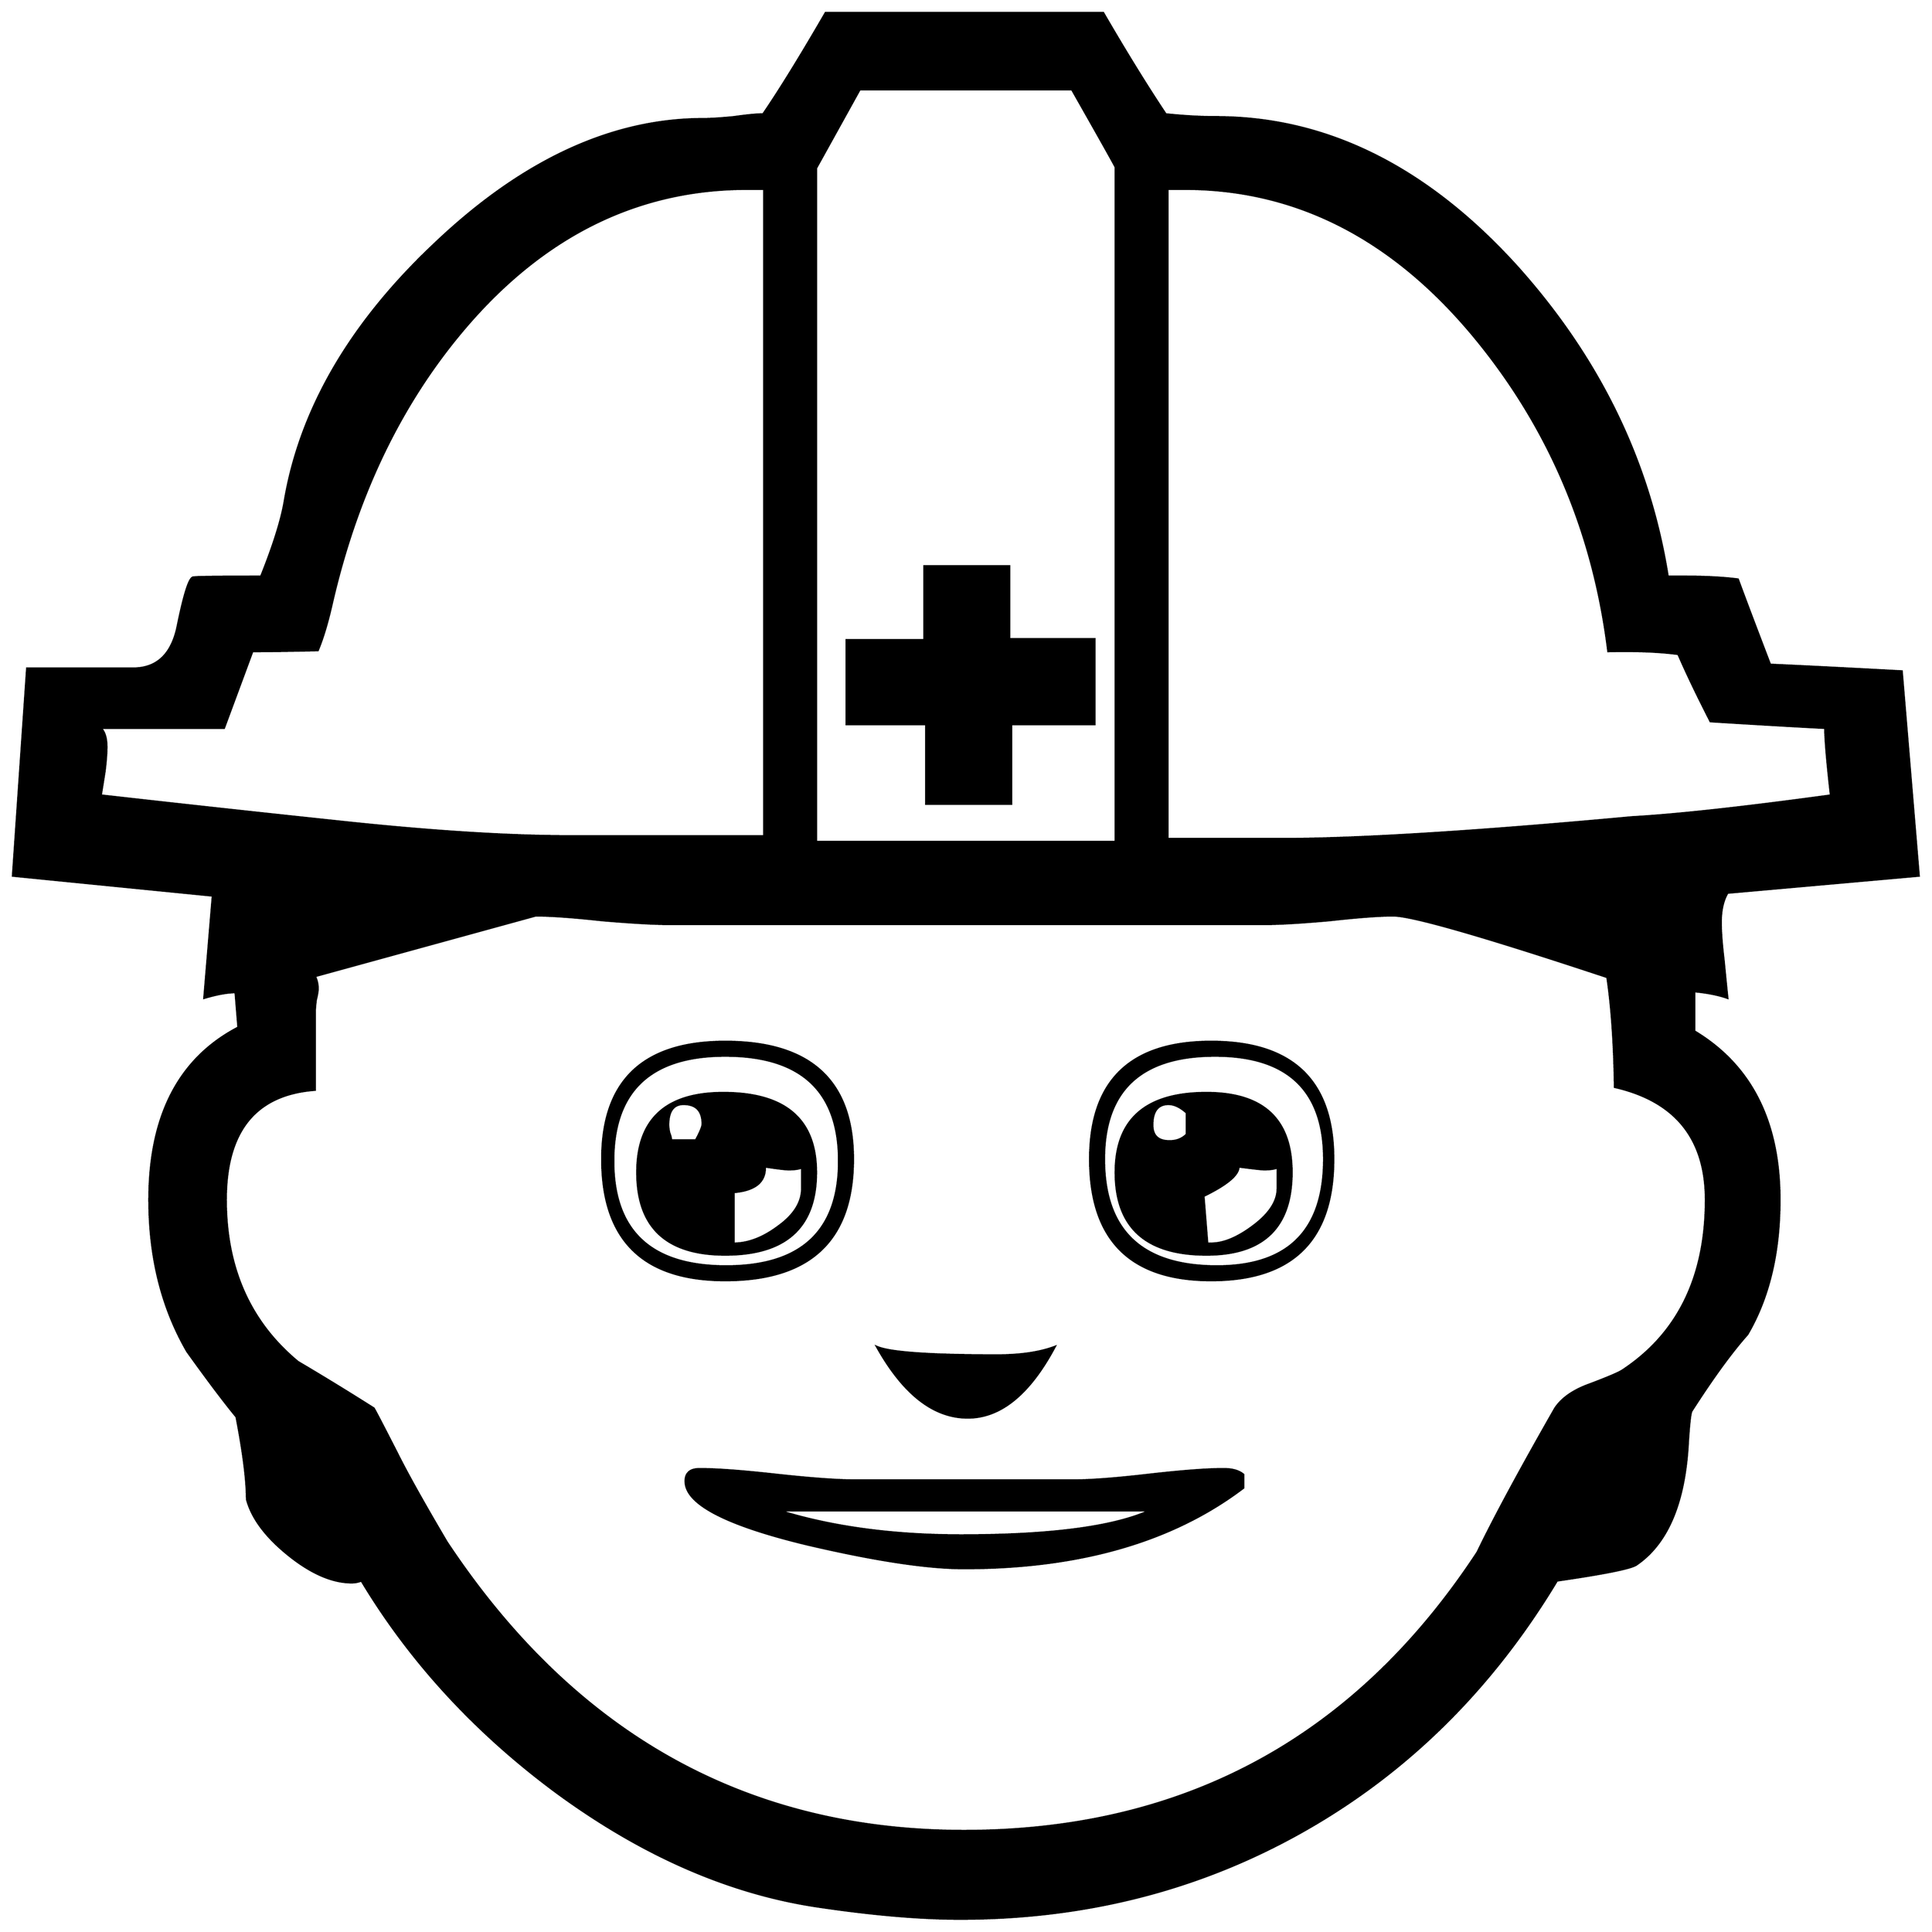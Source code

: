 


\begin{tikzpicture}[y=0.80pt, x=0.80pt, yscale=-1.0, xscale=1.0, inner sep=0pt, outer sep=0pt]
\begin{scope}[shift={(100.0,1703.0)},nonzero rule]
  \path[draw=.,fill=.,line width=1.600pt] (2030.0,-674.0) --
    (1828.0,-656.0) .. controls (1823.333,-648.0) and
    (1821.0,-637.667) .. (1821.0,-625.0) .. controls
    (1821.0,-615.0) and (1822.0,-601.667) .. (1824.0,-585.0) ..
    controls (1826.0,-564.333) and (1827.333,-551.0) ..
    (1828.0,-545.0) .. controls (1818.667,-548.333) and
    (1807.0,-550.667) .. (1793.0,-552.0) -- (1793.0,-510.0) ..
    controls (1853.0,-474.0) and (1883.0,-414.667) ..
    (1883.0,-332.0) .. controls (1883.0,-276.0) and
    (1871.667,-228.667) .. (1849.0,-190.0) .. controls
    (1832.333,-171.333) and (1812.667,-144.333) .. (1790.0,-109.0) ..
    controls (1788.667,-106.333) and (1787.333,-93.667) ..
    (1786.0,-71.0) .. controls (1782.0,-10.333) and (1764.0,31.0)
    .. (1732.0,53.0) .. controls (1726.667,57.0) and (1698.667,62.667)
    .. (1648.0,70.0) .. controls (1579.333,184.0) and
    (1490.333,272.0) .. (1381.0,334.0) .. controls (1271.667,396.0)
    and (1150.667,427.0) .. (1018.0,427.0) .. controls
    (975.333,427.0) and (925.0,422.667) .. (867.0,414.0) .. controls
    (773.667,400.0) and (681.667,359.667) .. (591.0,293.0) .. controls
    (505.667,229.667) and (437.333,155.333) .. (386.0,70.0) .. controls
    (382.667,71.333) and (379.333,72.0) .. (376.0,72.0) .. controls
    (355.333,72.0) and (333.0,62.333) .. (309.0,43.0) .. controls
    (285.0,23.667) and (270.333,4.0) .. (265.0,-16.0) .. controls
    (265.0,-36.0) and (261.333,-65.0) .. (254.0,-103.0) ..
    controls (241.333,-118.333) and (224.0,-141.333) .. (202.0,-172.0)
    .. controls (175.333,-218.0) and (162.0,-271.333) ..
    (162.0,-332.0) .. controls (162.0,-420.667) and (193.333,-481.333)
    .. (256.0,-514.0) -- (253.0,-551.0) .. controls
    (244.333,-551.0) and (233.333,-549.0) .. (220.0,-545.0) --
    (229.0,-653.0) -- (18.0,-674.0) -- (33.0,-893.0) --
    (145.0,-893.0) .. controls (170.333,-893.0) and (186.0,-908.0)
    .. (192.0,-938.0) .. controls (198.667,-970.667) and
    (204.0,-987.667) .. (208.0,-989.0) .. controls (209.333,-989.667)
    and (233.333,-990.0) .. (280.0,-990.0) .. controls
    (293.333,-1023.333) and (301.667,-1050.0) .. (305.0,-1070.0) ..
    controls (321.667,-1167.333) and (374.667,-1258.0) ..
    (464.0,-1342.0) .. controls (556.0,-1429.333) and
    (650.333,-1473.0) .. (747.0,-1473.0) .. controls
    (754.333,-1473.0) and (765.0,-1473.667) .. (779.0,-1475.0) ..
    controls (793.0,-1477.0) and (803.333,-1478.0) ..
    (810.0,-1478.0) .. controls (827.333,-1503.333) and
    (849.333,-1539.0) .. (876.0,-1585.0) -- (1169.0,-1585.0) ..
    controls (1193.0,-1543.667) and (1215.0,-1508.0) ..
    (1235.0,-1478.0) .. controls (1254.333,-1476.0) and
    (1272.0,-1475.0) .. (1288.0,-1475.0) .. controls
    (1404.667,-1475.0) and (1510.667,-1422.333) .. (1606.0,-1317.0) ..
    controls (1692.667,-1220.333) and (1745.667,-1111.333) ..
    (1765.0,-990.0) -- (1782.0,-990.0) .. controls
    (1804.667,-990.0) and (1823.667,-989.0) .. (1839.0,-987.0) ..
    controls (1846.333,-967.0) and (1857.667,-937.0) ..
    (1873.0,-897.0) .. controls (1903.667,-895.667) and
    (1950.0,-893.333) .. (2012.0,-890.0) -- (2030.0,-674.0) --
    cycle(1937.0,-759.0) .. controls (1933.0,-794.333) and
    (1931.0,-818.0) .. (1931.0,-830.0) .. controls
    (1904.333,-831.333) and (1864.0,-833.667) .. (1810.0,-837.0) ..
    controls (1796.0,-864.333) and (1784.667,-888.0) ..
    (1776.0,-908.0) .. controls (1756.667,-910.667) and
    (1732.0,-911.667) .. (1702.0,-911.0) .. controls
    (1686.667,-1035.667) and (1640.333,-1145.333) .. (1563.0,-1240.0) ..
    controls (1476.333,-1346.0) and (1373.667,-1399.0) ..
    (1255.0,-1399.0) -- (1237.0,-1399.0) -- (1237.0,-713.0) --
    (1355.0,-713.0) .. controls (1437.0,-713.0) and
    (1561.0,-720.667) .. (1727.0,-736.0) .. controls
    (1774.333,-738.667) and (1844.333,-746.333) .. (1937.0,-759.0) --
    cycle(1182.0,-710.0) -- (1182.0,-1422.0) .. controls
    (1182.0,-1422.667) and (1166.667,-1450.0) .. (1136.0,-1504.0) --
    (912.0,-1504.0) .. controls (881.333,-1448.667) and
    (866.0,-1421.0) .. (866.0,-1421.0) -- (866.0,-710.0) --
    (1182.0,-710.0) -- cycle(811.0,-716.0) -- (811.0,-1399.0) --
    (793.0,-1399.0) .. controls (681.0,-1399.0) and
    (584.0,-1352.667) .. (502.0,-1260.0) .. controls
    (431.333,-1180.0) and (382.333,-1080.667) .. (355.0,-962.0) ..
    controls (350.333,-941.333) and (345.333,-924.667) .. (340.0,-912.0)
    .. controls (310.667,-911.333) and (287.667,-911.0) ..
    (271.0,-911.0) -- (241.0,-830.0) -- (111.0,-830.0) ..
    controls (115.0,-826.0) and (117.0,-819.333) .. (117.0,-810.0)
    .. controls (117.0,-803.333) and (116.333,-794.667) ..
    (115.0,-784.0) .. controls (113.0,-771.333) and (111.667,-763.0)
    .. (111.0,-759.0) .. controls (193.667,-749.667) and
    (276.0,-740.667) .. (358.0,-732.0) .. controls (456.667,-721.333)
    and (539.333,-716.0) .. (606.0,-716.0) -- (811.0,-716.0) --
    cycle(1805.0,-332.0) .. controls (1805.0,-396.667) and
    (1773.0,-436.333) .. (1709.0,-451.0) .. controls
    (1708.333,-497.0) and (1705.667,-535.667) .. (1701.0,-567.0) ..
    controls (1570.333,-610.333) and (1495.0,-632.0) ..
    (1475.0,-632.0) .. controls (1460.333,-632.0) and
    (1438.0,-630.333) .. (1408.0,-627.0) .. controls
    (1378.0,-624.333) and (1355.333,-623.0) .. (1340.0,-623.0) --
    (711.0,-623.0) .. controls (695.0,-623.0) and (671.333,-624.333)
    .. (640.0,-627.0) .. controls (609.333,-630.333) and
    (586.0,-632.0) .. (570.0,-632.0) .. controls (570.0,-632.0)
    and (492.333,-610.667) .. (337.0,-568.0) .. controls
    (339.0,-564.0) and (340.0,-559.667) .. (340.0,-555.0) ..
    controls (340.0,-552.333) and (339.333,-548.333) .. (338.0,-543.0)
    .. controls (337.333,-537.667) and (337.0,-533.667) ..
    (337.0,-531.0) -- (337.0,-448.0) .. controls (274.333,-443.333)
    and (243.0,-404.667) .. (243.0,-332.0) .. controls
    (243.0,-260.0) and (268.333,-203.0) .. (319.0,-161.0) ..
    controls (345.0,-145.667) and (371.667,-129.333) .. (399.0,-112.0)
    .. controls (400.333,-110.0) and (408.667,-94.0) ..
    (424.0,-64.0) .. controls (434.667,-42.667) and (452.0,-11.667) ..
    (476.0,29.0) .. controls (610.667,232.333) and (792.667,334.0) ..
    (1022.0,334.0) .. controls (1254.667,334.0) and (1435.333,236.0)
    .. (1564.0,40.0) .. controls (1581.333,4.0) and (1608.667,-46.667)
    .. (1646.0,-112.0) .. controls (1652.667,-122.0) and
    (1663.667,-130.0) .. (1679.0,-136.0) .. controls
    (1700.333,-144.0) and (1713.0,-149.333) .. (1717.0,-152.0) ..
    controls (1775.667,-190.667) and (1805.0,-250.667) ..
    (1805.0,-332.0) -- cycle(1160.0,-834.0) -- (1072.0,-834.0)
    -- (1072.0,-750.0) -- (982.0,-750.0) -- (982.0,-834.0) --
    (898.0,-834.0) -- (898.0,-923.0) -- (980.0,-923.0) --
    (980.0,-1001.0) -- (1070.0,-1001.0) -- (1070.0,-924.0) --
    (1160.0,-924.0) -- (1160.0,-834.0) -- cycle(1412.0,-375.0)
    .. controls (1412.0,-289.667) and (1369.0,-247.0) ..
    (1283.0,-247.0) .. controls (1197.667,-247.0) and
    (1155.0,-289.667) .. (1155.0,-375.0) .. controls
    (1155.0,-457.667) and (1197.667,-499.0) .. (1283.0,-499.0) ..
    controls (1369.0,-499.0) and (1412.0,-457.667) ..
    (1412.0,-375.0) -- cycle(1118.0,-177.0) .. controls
    (1091.333,-127.0) and (1060.667,-102.0) .. (1026.0,-102.0) ..
    controls (990.0,-102.0) and (958.0,-127.0) .. (930.0,-177.0)
    .. controls (943.333,-171.0) and (985.667,-168.0) ..
    (1057.0,-168.0) .. controls (1081.667,-168.0) and
    (1102.0,-171.0) .. (1118.0,-177.0) -- cycle(905.0,-375.0) ..
    controls (905.0,-289.667) and (860.0,-247.0) .. (770.0,-247.0)
    .. controls (683.333,-247.0) and (640.0,-289.667) ..
    (640.0,-375.0) .. controls (640.0,-457.667) and (683.333,-499.0)
    .. (770.0,-499.0) .. controls (860.0,-499.0) and
    (905.0,-457.667) .. (905.0,-375.0) -- cycle(1317.0,-28.0) ..
    controls (1242.333,28.667) and (1144.0,57.0) .. (1022.0,57.0) ..
    controls (983.333,57.0) and (928.333,48.667) .. (857.0,32.0) ..
    controls (771.0,11.333) and (728.0,-11.0) .. (728.0,-35.0) ..
    controls (728.0,-43.667) and (733.0,-48.0) .. (743.0,-48.0) ..
    controls (761.0,-48.0) and (788.0,-46.0) .. (824.0,-42.0) ..
    controls (860.667,-38.0) and (888.333,-36.0) .. (907.0,-36.0) --
    (1138.0,-36.0) .. controls (1156.0,-36.0) and (1182.333,-38.0)
    .. (1217.0,-42.0) .. controls (1252.333,-46.0) and
    (1278.667,-48.0) .. (1296.0,-48.0) .. controls (1305.333,-48.0)
    and (1312.333,-46.0) .. (1317.0,-42.0) -- (1317.0,-28.0) --
    cycle(1402.0,-375.0) .. controls (1402.0,-447.667) and
    (1363.667,-484.0) .. (1287.0,-484.0) .. controls
    (1209.0,-484.0) and (1170.0,-447.667) .. (1170.0,-375.0) ..
    controls (1170.0,-299.667) and (1209.667,-262.0) ..
    (1289.0,-262.0) .. controls (1364.333,-262.0) and
    (1402.0,-299.667) .. (1402.0,-375.0) -- cycle(890.0,-373.0) ..
    controls (890.0,-447.0) and (850.0,-484.0) .. (770.0,-484.0)
    .. controls (691.333,-484.0) and (652.0,-447.0) ..
    (652.0,-373.0) .. controls (652.0,-299.0) and (691.667,-262.0)
    .. (771.0,-262.0) .. controls (850.333,-262.0) and
    (890.0,-299.0) .. (890.0,-373.0) -- cycle(1218.0,-4.0) --
    (827.0,-4.0) .. controls (883.0,13.333) and (947.0,22.0) ..
    (1019.0,22.0) .. controls (1113.0,22.0) and (1179.333,13.333) ..
    (1218.0,-4.0) -- cycle(1368.0,-361.0) .. controls
    (1368.0,-303.0) and (1338.0,-274.0) .. (1278.0,-274.0) ..
    controls (1214.0,-274.0) and (1182.0,-303.0) ..
    (1182.0,-361.0) .. controls (1182.0,-417.0) and
    (1214.0,-445.0) .. (1278.0,-445.0) .. controls
    (1338.0,-445.0) and (1368.0,-417.0) .. (1368.0,-361.0) --
    cycle(866.0,-361.0) .. controls (866.0,-303.0) and
    (834.0,-274.0) .. (770.0,-274.0) .. controls (708.0,-274.0)
    and (677.0,-303.0) .. (677.0,-361.0) .. controls
    (677.0,-417.0) and (707.333,-445.0) .. (768.0,-445.0) ..
    controls (833.333,-445.0) and (866.0,-417.0) .. (866.0,-361.0)
    -- cycle(1257.0,-401.0) -- (1257.0,-424.0) .. controls
    (1250.333,-430.0) and (1244.0,-433.0) .. (1238.0,-433.0) ..
    controls (1226.667,-433.0) and (1221.0,-425.667) ..
    (1221.0,-411.0) .. controls (1221.0,-399.667) and
    (1227.0,-394.0) .. (1239.0,-394.0) .. controls
    (1246.333,-394.0) and (1252.333,-396.333) .. (1257.0,-401.0) --
    cycle(1353.0,-344.0) -- (1353.0,-366.0) .. controls
    (1349.667,-364.667) and (1345.0,-364.0) .. (1339.0,-364.0) ..
    controls (1336.333,-364.0) and (1327.333,-365.0) ..
    (1312.0,-367.0) .. controls (1312.0,-358.333) and
    (1299.667,-348.0) .. (1275.0,-336.0) -- (1279.0,-286.0) --
    (1283.0,-286.0) .. controls (1296.333,-286.0) and
    (1311.333,-292.333) .. (1328.0,-305.0) .. controls
    (1344.667,-317.667) and (1353.0,-330.667) .. (1353.0,-344.0) --
    cycle(746.0,-412.0) .. controls (746.0,-426.0) and
    (739.333,-433.0) .. (726.0,-433.0) .. controls (715.333,-433.0)
    and (710.0,-425.667) .. (710.0,-411.0) .. controls
    (710.0,-409.0) and (710.333,-406.333) .. (711.0,-403.0) ..
    controls (712.333,-399.667) and (713.0,-397.0) .. (713.0,-395.0)
    -- (739.0,-395.0) .. controls (743.667,-403.667) and
    (746.0,-409.333) .. (746.0,-412.0) -- cycle(851.0,-344.0) --
    (851.0,-366.0) .. controls (847.667,-364.667) and (843.0,-364.0)
    .. (837.0,-364.0) .. controls (833.667,-364.0) and
    (825.333,-365.0) .. (812.0,-367.0) .. controls (812.667,-351.0)
    and (801.667,-342.0) .. (779.0,-340.0) -- (779.0,-286.0) ..
    controls (794.333,-286.0) and (810.0,-292.0) .. (826.0,-304.0)
    .. controls (842.667,-316.0) and (851.0,-329.333) ..
    (851.0,-344.0) -- cycle;
\end{scope}

\end{tikzpicture}

